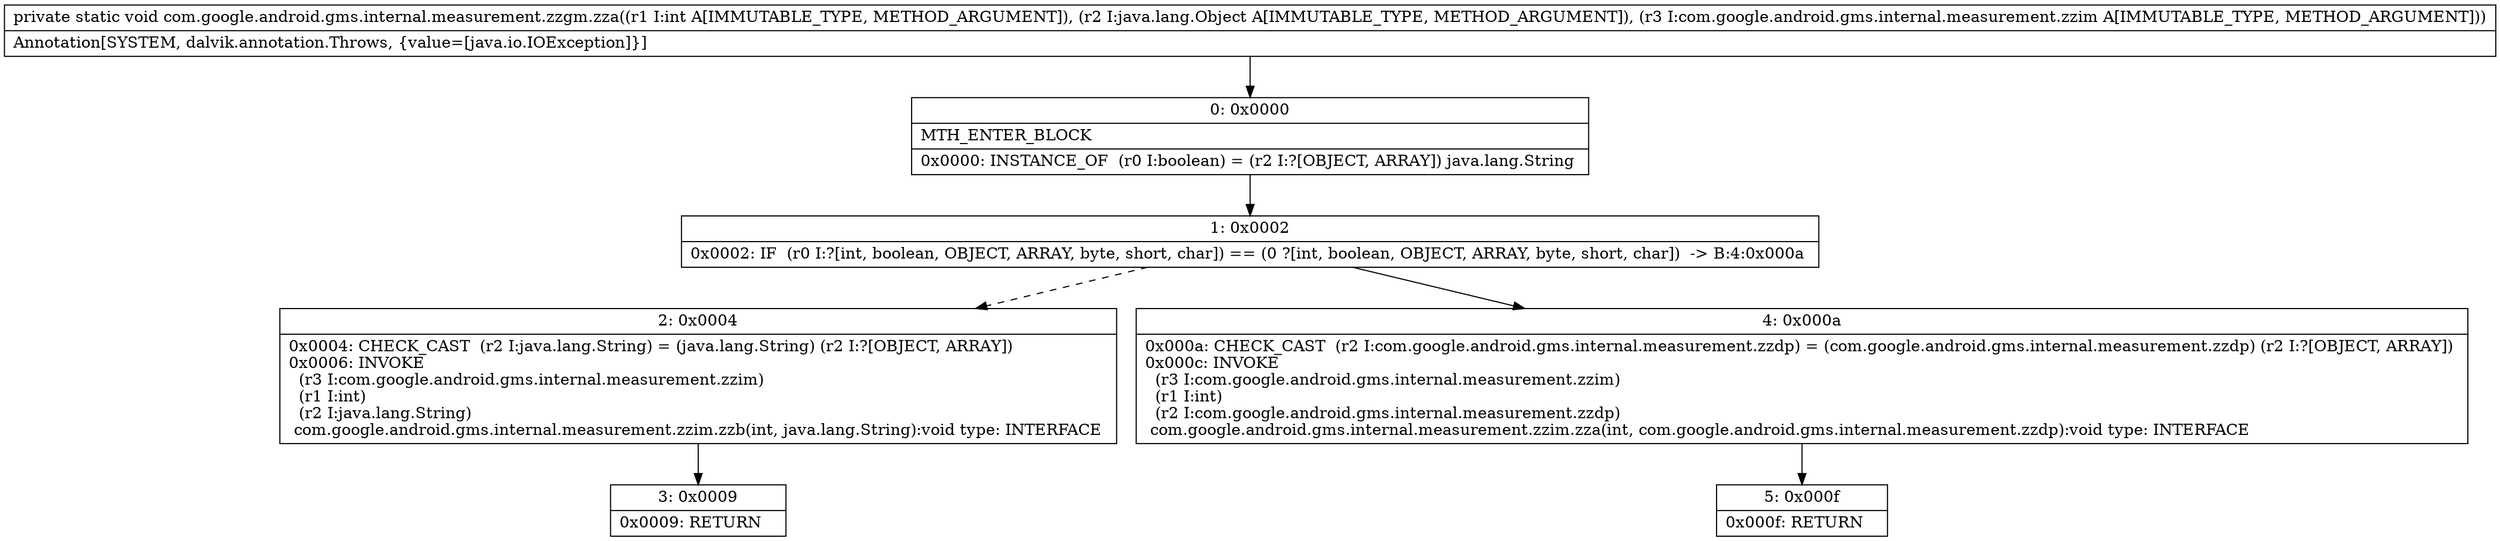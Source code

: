 digraph "CFG forcom.google.android.gms.internal.measurement.zzgm.zza(ILjava\/lang\/Object;Lcom\/google\/android\/gms\/internal\/measurement\/zzim;)V" {
Node_0 [shape=record,label="{0\:\ 0x0000|MTH_ENTER_BLOCK\l|0x0000: INSTANCE_OF  (r0 I:boolean) = (r2 I:?[OBJECT, ARRAY]) java.lang.String \l}"];
Node_1 [shape=record,label="{1\:\ 0x0002|0x0002: IF  (r0 I:?[int, boolean, OBJECT, ARRAY, byte, short, char]) == (0 ?[int, boolean, OBJECT, ARRAY, byte, short, char])  \-\> B:4:0x000a \l}"];
Node_2 [shape=record,label="{2\:\ 0x0004|0x0004: CHECK_CAST  (r2 I:java.lang.String) = (java.lang.String) (r2 I:?[OBJECT, ARRAY]) \l0x0006: INVOKE  \l  (r3 I:com.google.android.gms.internal.measurement.zzim)\l  (r1 I:int)\l  (r2 I:java.lang.String)\l com.google.android.gms.internal.measurement.zzim.zzb(int, java.lang.String):void type: INTERFACE \l}"];
Node_3 [shape=record,label="{3\:\ 0x0009|0x0009: RETURN   \l}"];
Node_4 [shape=record,label="{4\:\ 0x000a|0x000a: CHECK_CAST  (r2 I:com.google.android.gms.internal.measurement.zzdp) = (com.google.android.gms.internal.measurement.zzdp) (r2 I:?[OBJECT, ARRAY]) \l0x000c: INVOKE  \l  (r3 I:com.google.android.gms.internal.measurement.zzim)\l  (r1 I:int)\l  (r2 I:com.google.android.gms.internal.measurement.zzdp)\l com.google.android.gms.internal.measurement.zzim.zza(int, com.google.android.gms.internal.measurement.zzdp):void type: INTERFACE \l}"];
Node_5 [shape=record,label="{5\:\ 0x000f|0x000f: RETURN   \l}"];
MethodNode[shape=record,label="{private static void com.google.android.gms.internal.measurement.zzgm.zza((r1 I:int A[IMMUTABLE_TYPE, METHOD_ARGUMENT]), (r2 I:java.lang.Object A[IMMUTABLE_TYPE, METHOD_ARGUMENT]), (r3 I:com.google.android.gms.internal.measurement.zzim A[IMMUTABLE_TYPE, METHOD_ARGUMENT]))  | Annotation[SYSTEM, dalvik.annotation.Throws, \{value=[java.io.IOException]\}]\l}"];
MethodNode -> Node_0;
Node_0 -> Node_1;
Node_1 -> Node_2[style=dashed];
Node_1 -> Node_4;
Node_2 -> Node_3;
Node_4 -> Node_5;
}

